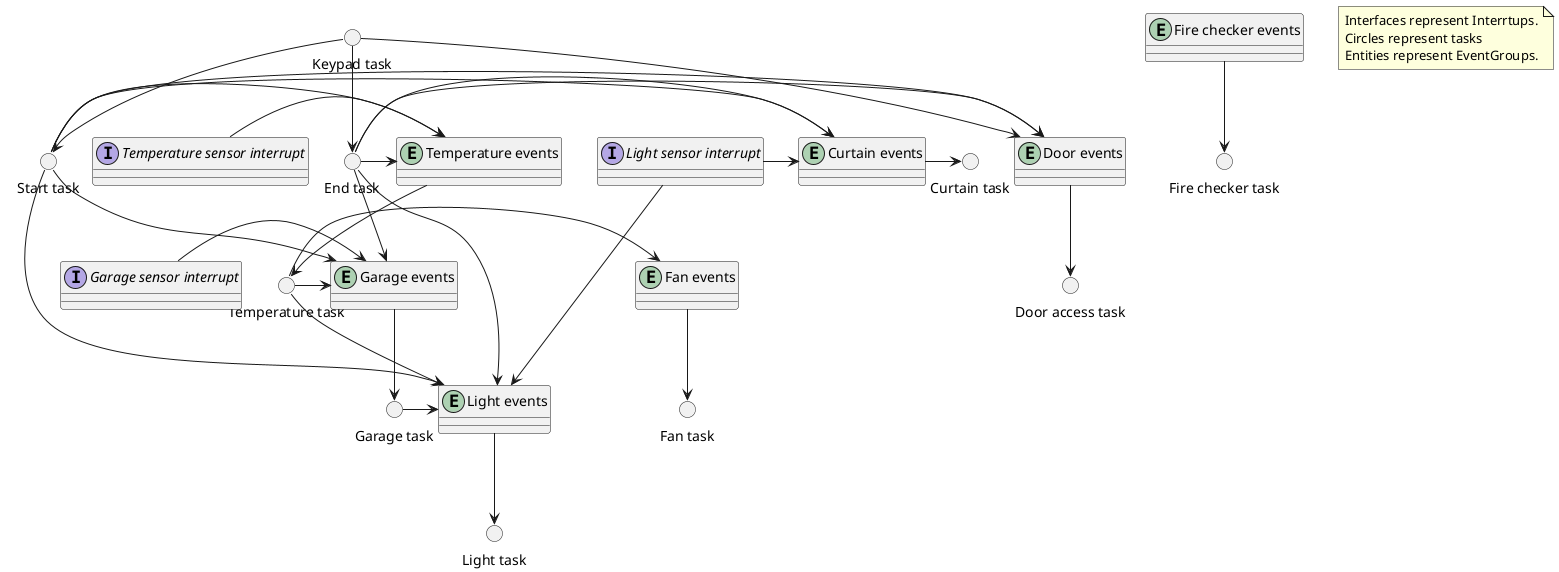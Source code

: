 @startuml "Event_flags"
() "Start task" as start_task
() "End task" as end_task

interface "Light sensor interrupt" as light_int
() "Light task" as light_task
entity "Light events" as light_event

interface "Temperature sensor interrupt" as temp_int
() "Temperature task" as temp_task
entity "Temperature events" as temp_event

interface "Garage sensor interrupt" as garage_int
() "Garage task" as garage_task
entity "Garage events" as garage_event

() "Door access task" as door_task
entity "Door events" as door_event

() "Fire checker task" as fire_task
entity "Fire checker events" as fire_event

() "Curtain task" as curatin_task
entity "Curtain events" as curtain_event

() "Fan task" as fan_task
entity "Fan events" as fan_event

() "Keypad task" as keypad_task

start_task -> light_event
start_task -> garage_event
start_task -> door_event
start_task -> curtain_event
start_task -> temp_event

end_task -> light_event
end_task -> garage_event
end_task -> door_event
end_task -> curtain_event
end_task -> temp_event

light_int -> light_event
light_event --> light_task
light_int -> curtain_event

garage_int -> garage_event
garage_event --> garage_task
garage_task -> light_event

temp_int -> temp_event
temp_event --> temp_task
temp_task -> garage_event
temp_task -> light_event
temp_task -> fan_event

fan_event --> fan_task
curtain_event -> curatin_task

keypad_task -> door_event
keypad_task --> start_task
keypad_task --> end_task

door_event --> door_task


fire_event --> fire_task

note as N1
Interfaces represent Interrtups.
Circles represent tasks
Entities represent EventGroups.
end note


@enduml